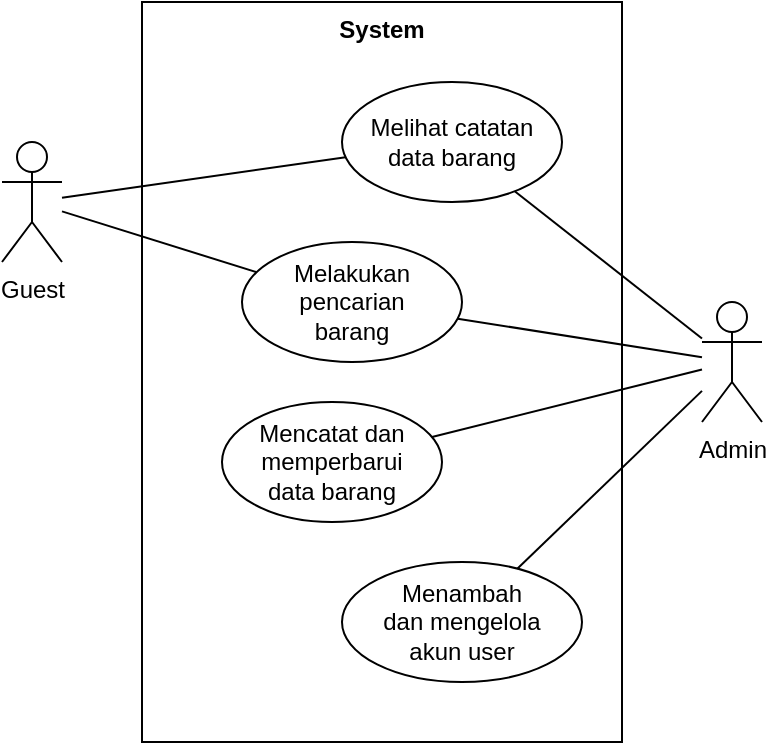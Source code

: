 <mxfile version="21.1.2" type="device" pages="2">
  <diagram name="Use Case" id="zutqnW41gO56jStRSoUH">
    <mxGraphModel dx="1097" dy="598" grid="1" gridSize="10" guides="1" tooltips="1" connect="1" arrows="1" fold="1" page="1" pageScale="1" pageWidth="850" pageHeight="1100" math="0" shadow="0">
      <root>
        <mxCell id="0" />
        <mxCell id="1" parent="0" />
        <mxCell id="NksWhRN5Z4aZQBKxWpyX-3" value="System" style="shape=rect;html=1;verticalAlign=top;fontStyle=1;whiteSpace=wrap;align=center;" parent="1" vertex="1">
          <mxGeometry x="120" y="40" width="240" height="370" as="geometry" />
        </mxCell>
        <mxCell id="NksWhRN5Z4aZQBKxWpyX-12" style="rounded=0;orthogonalLoop=1;jettySize=auto;html=1;endArrow=none;endFill=0;" parent="1" source="NksWhRN5Z4aZQBKxWpyX-1" target="NksWhRN5Z4aZQBKxWpyX-4" edge="1">
          <mxGeometry relative="1" as="geometry" />
        </mxCell>
        <mxCell id="NksWhRN5Z4aZQBKxWpyX-13" style="rounded=0;orthogonalLoop=1;jettySize=auto;html=1;endArrow=none;endFill=0;" parent="1" source="NksWhRN5Z4aZQBKxWpyX-1" target="NksWhRN5Z4aZQBKxWpyX-2" edge="1">
          <mxGeometry relative="1" as="geometry" />
        </mxCell>
        <mxCell id="NksWhRN5Z4aZQBKxWpyX-1" value="Guest" style="shape=umlActor;html=1;verticalLabelPosition=bottom;verticalAlign=top;align=center;" parent="1" vertex="1">
          <mxGeometry x="50" y="110" width="30" height="60" as="geometry" />
        </mxCell>
        <mxCell id="NksWhRN5Z4aZQBKxWpyX-2" value="Melihat catatan&lt;br&gt;data barang" style="ellipse;whiteSpace=wrap;html=1;" parent="1" vertex="1">
          <mxGeometry x="220" y="80" width="110" height="60" as="geometry" />
        </mxCell>
        <mxCell id="NksWhRN5Z4aZQBKxWpyX-4" value="Melakukan&lt;br&gt;pencarian&lt;br&gt;barang" style="ellipse;whiteSpace=wrap;html=1;" parent="1" vertex="1">
          <mxGeometry x="170" y="160" width="110" height="60" as="geometry" />
        </mxCell>
        <mxCell id="NksWhRN5Z4aZQBKxWpyX-5" value="Mencatat dan&lt;br&gt;memperbarui&lt;br&gt;data barang" style="ellipse;whiteSpace=wrap;html=1;" parent="1" vertex="1">
          <mxGeometry x="160" y="240" width="110" height="60" as="geometry" />
        </mxCell>
        <mxCell id="NksWhRN5Z4aZQBKxWpyX-6" value="Menambah&lt;br&gt;dan mengelola&lt;br&gt;akun user" style="ellipse;whiteSpace=wrap;html=1;" parent="1" vertex="1">
          <mxGeometry x="220" y="320" width="120" height="60" as="geometry" />
        </mxCell>
        <mxCell id="NksWhRN5Z4aZQBKxWpyX-8" style="rounded=0;orthogonalLoop=1;jettySize=auto;html=1;endArrow=none;endFill=0;" parent="1" source="NksWhRN5Z4aZQBKxWpyX-7" target="NksWhRN5Z4aZQBKxWpyX-6" edge="1">
          <mxGeometry relative="1" as="geometry" />
        </mxCell>
        <mxCell id="NksWhRN5Z4aZQBKxWpyX-9" style="rounded=0;orthogonalLoop=1;jettySize=auto;html=1;endArrow=none;endFill=0;" parent="1" source="NksWhRN5Z4aZQBKxWpyX-7" target="NksWhRN5Z4aZQBKxWpyX-5" edge="1">
          <mxGeometry relative="1" as="geometry" />
        </mxCell>
        <mxCell id="NksWhRN5Z4aZQBKxWpyX-10" style="rounded=0;orthogonalLoop=1;jettySize=auto;html=1;endArrow=none;endFill=0;" parent="1" source="NksWhRN5Z4aZQBKxWpyX-7" target="NksWhRN5Z4aZQBKxWpyX-4" edge="1">
          <mxGeometry relative="1" as="geometry" />
        </mxCell>
        <mxCell id="NksWhRN5Z4aZQBKxWpyX-11" style="rounded=0;orthogonalLoop=1;jettySize=auto;html=1;endArrow=none;endFill=0;" parent="1" source="NksWhRN5Z4aZQBKxWpyX-7" target="NksWhRN5Z4aZQBKxWpyX-2" edge="1">
          <mxGeometry relative="1" as="geometry" />
        </mxCell>
        <mxCell id="NksWhRN5Z4aZQBKxWpyX-7" value="Admin" style="shape=umlActor;html=1;verticalLabelPosition=bottom;verticalAlign=top;align=center;" parent="1" vertex="1">
          <mxGeometry x="400" y="190" width="30" height="60" as="geometry" />
        </mxCell>
      </root>
    </mxGraphModel>
  </diagram>
  <diagram id="vi2s5mbwK9GK9QzppNYQ" name="ERD">
    <mxGraphModel dx="920" dy="501" grid="1" gridSize="10" guides="1" tooltips="1" connect="1" arrows="1" fold="1" page="1" pageScale="1" pageWidth="850" pageHeight="1100" math="0" shadow="0">
      <root>
        <mxCell id="0" />
        <mxCell id="1" parent="0" />
        <mxCell id="KxEtU1gNwV5c34zq7qW_-1" value="Barang" style="shape=table;startSize=30;container=1;collapsible=1;childLayout=tableLayout;fixedRows=1;rowLines=0;fontStyle=1;align=center;resizeLast=1;html=1;whiteSpace=wrap;" vertex="1" parent="1">
          <mxGeometry x="80" y="70" width="240" height="90" as="geometry" />
        </mxCell>
        <mxCell id="KxEtU1gNwV5c34zq7qW_-5" value="" style="shape=tableRow;horizontal=0;startSize=0;swimlaneHead=0;swimlaneBody=0;fillColor=none;collapsible=0;dropTarget=0;points=[[0,0.5],[1,0.5]];portConstraint=eastwest;top=0;left=0;right=0;bottom=1;html=1;" vertex="1" parent="KxEtU1gNwV5c34zq7qW_-1">
          <mxGeometry y="30" width="240" height="30" as="geometry" />
        </mxCell>
        <mxCell id="KxEtU1gNwV5c34zq7qW_-6" value="PK" style="shape=partialRectangle;connectable=0;fillColor=none;top=0;left=0;bottom=0;right=0;fontStyle=1;overflow=hidden;html=1;whiteSpace=wrap;" vertex="1" parent="KxEtU1gNwV5c34zq7qW_-5">
          <mxGeometry width="40" height="30" as="geometry">
            <mxRectangle width="40" height="30" as="alternateBounds" />
          </mxGeometry>
        </mxCell>
        <mxCell id="KxEtU1gNwV5c34zq7qW_-7" value="kd_barang: VARCHAR(16)" style="shape=partialRectangle;connectable=0;fillColor=none;top=0;left=0;bottom=0;right=0;align=left;spacingLeft=6;fontStyle=5;overflow=hidden;html=1;whiteSpace=wrap;" vertex="1" parent="KxEtU1gNwV5c34zq7qW_-5">
          <mxGeometry x="40" width="200" height="30" as="geometry">
            <mxRectangle width="200" height="30" as="alternateBounds" />
          </mxGeometry>
        </mxCell>
        <mxCell id="KxEtU1gNwV5c34zq7qW_-8" value="" style="shape=tableRow;horizontal=0;startSize=0;swimlaneHead=0;swimlaneBody=0;fillColor=none;collapsible=0;dropTarget=0;points=[[0,0.5],[1,0.5]];portConstraint=eastwest;top=0;left=0;right=0;bottom=0;html=1;" vertex="1" parent="KxEtU1gNwV5c34zq7qW_-1">
          <mxGeometry y="60" width="240" height="30" as="geometry" />
        </mxCell>
        <mxCell id="KxEtU1gNwV5c34zq7qW_-9" value="" style="shape=partialRectangle;connectable=0;fillColor=none;top=0;left=0;bottom=0;right=0;editable=1;overflow=hidden;html=1;whiteSpace=wrap;" vertex="1" parent="KxEtU1gNwV5c34zq7qW_-8">
          <mxGeometry width="40" height="30" as="geometry">
            <mxRectangle width="40" height="30" as="alternateBounds" />
          </mxGeometry>
        </mxCell>
        <mxCell id="KxEtU1gNwV5c34zq7qW_-10" value="nama_barang: VARCHAR(64)" style="shape=partialRectangle;connectable=0;fillColor=none;top=0;left=0;bottom=0;right=0;align=left;spacingLeft=6;overflow=hidden;html=1;whiteSpace=wrap;" vertex="1" parent="KxEtU1gNwV5c34zq7qW_-8">
          <mxGeometry x="40" width="200" height="30" as="geometry">
            <mxRectangle width="200" height="30" as="alternateBounds" />
          </mxGeometry>
        </mxCell>
        <mxCell id="KxEtU1gNwV5c34zq7qW_-14" value="Customer" style="shape=table;startSize=30;container=1;collapsible=1;childLayout=tableLayout;fixedRows=1;rowLines=0;fontStyle=1;align=center;resizeLast=1;html=1;whiteSpace=wrap;" vertex="1" parent="1">
          <mxGeometry x="680" y="100" width="240" height="90" as="geometry" />
        </mxCell>
        <mxCell id="KxEtU1gNwV5c34zq7qW_-18" value="" style="shape=tableRow;horizontal=0;startSize=0;swimlaneHead=0;swimlaneBody=0;fillColor=none;collapsible=0;dropTarget=0;points=[[0,0.5],[1,0.5]];portConstraint=eastwest;top=0;left=0;right=0;bottom=1;html=1;" vertex="1" parent="KxEtU1gNwV5c34zq7qW_-14">
          <mxGeometry y="30" width="240" height="30" as="geometry" />
        </mxCell>
        <mxCell id="KxEtU1gNwV5c34zq7qW_-19" value="PK" style="shape=partialRectangle;connectable=0;fillColor=none;top=0;left=0;bottom=0;right=0;fontStyle=1;overflow=hidden;html=1;whiteSpace=wrap;" vertex="1" parent="KxEtU1gNwV5c34zq7qW_-18">
          <mxGeometry width="40" height="30" as="geometry">
            <mxRectangle width="40" height="30" as="alternateBounds" />
          </mxGeometry>
        </mxCell>
        <mxCell id="KxEtU1gNwV5c34zq7qW_-20" value="kd_customer: VARCHAR(16)" style="shape=partialRectangle;connectable=0;fillColor=none;top=0;left=0;bottom=0;right=0;align=left;spacingLeft=6;fontStyle=5;overflow=hidden;html=1;whiteSpace=wrap;" vertex="1" parent="KxEtU1gNwV5c34zq7qW_-18">
          <mxGeometry x="40" width="200" height="30" as="geometry">
            <mxRectangle width="200" height="30" as="alternateBounds" />
          </mxGeometry>
        </mxCell>
        <mxCell id="KxEtU1gNwV5c34zq7qW_-21" value="" style="shape=tableRow;horizontal=0;startSize=0;swimlaneHead=0;swimlaneBody=0;fillColor=none;collapsible=0;dropTarget=0;points=[[0,0.5],[1,0.5]];portConstraint=eastwest;top=0;left=0;right=0;bottom=0;html=1;" vertex="1" parent="KxEtU1gNwV5c34zq7qW_-14">
          <mxGeometry y="60" width="240" height="30" as="geometry" />
        </mxCell>
        <mxCell id="KxEtU1gNwV5c34zq7qW_-22" value="" style="shape=partialRectangle;connectable=0;fillColor=none;top=0;left=0;bottom=0;right=0;editable=1;overflow=hidden;html=1;whiteSpace=wrap;" vertex="1" parent="KxEtU1gNwV5c34zq7qW_-21">
          <mxGeometry width="40" height="30" as="geometry">
            <mxRectangle width="40" height="30" as="alternateBounds" />
          </mxGeometry>
        </mxCell>
        <mxCell id="KxEtU1gNwV5c34zq7qW_-23" value="nama_customer: VARCHAR(64)" style="shape=partialRectangle;connectable=0;fillColor=none;top=0;left=0;bottom=0;right=0;align=left;spacingLeft=6;overflow=hidden;html=1;whiteSpace=wrap;" vertex="1" parent="KxEtU1gNwV5c34zq7qW_-21">
          <mxGeometry x="40" width="200" height="30" as="geometry">
            <mxRectangle width="200" height="30" as="alternateBounds" />
          </mxGeometry>
        </mxCell>
        <mxCell id="KxEtU1gNwV5c34zq7qW_-24" value="Transaksi" style="shape=table;startSize=30;container=1;collapsible=1;childLayout=tableLayout;fixedRows=1;rowLines=0;fontStyle=1;align=center;resizeLast=1;html=1;whiteSpace=wrap;" vertex="1" parent="1">
          <mxGeometry x="380" y="40" width="240" height="330" as="geometry" />
        </mxCell>
        <mxCell id="KxEtU1gNwV5c34zq7qW_-25" value="" style="shape=tableRow;horizontal=0;startSize=0;swimlaneHead=0;swimlaneBody=0;fillColor=none;collapsible=0;dropTarget=0;points=[[0,0.5],[1,0.5]];portConstraint=eastwest;top=0;left=0;right=0;bottom=0;html=1;" vertex="1" parent="KxEtU1gNwV5c34zq7qW_-24">
          <mxGeometry y="30" width="240" height="30" as="geometry" />
        </mxCell>
        <mxCell id="KxEtU1gNwV5c34zq7qW_-26" value="PK" style="shape=partialRectangle;connectable=0;fillColor=none;top=0;left=0;bottom=0;right=0;fontStyle=1;overflow=hidden;html=1;whiteSpace=wrap;" vertex="1" parent="KxEtU1gNwV5c34zq7qW_-25">
          <mxGeometry width="40" height="30" as="geometry">
            <mxRectangle width="40" height="30" as="alternateBounds" />
          </mxGeometry>
        </mxCell>
        <mxCell id="KxEtU1gNwV5c34zq7qW_-27" value="kd_laporan: VARCHAR(16)" style="shape=partialRectangle;connectable=0;fillColor=none;top=0;left=0;bottom=0;right=0;align=left;spacingLeft=6;fontStyle=5;overflow=hidden;html=1;whiteSpace=wrap;" vertex="1" parent="KxEtU1gNwV5c34zq7qW_-25">
          <mxGeometry x="40" width="200" height="30" as="geometry">
            <mxRectangle width="200" height="30" as="alternateBounds" />
          </mxGeometry>
        </mxCell>
        <mxCell id="KxEtU1gNwV5c34zq7qW_-68" value="" style="shape=tableRow;horizontal=0;startSize=0;swimlaneHead=0;swimlaneBody=0;fillColor=none;collapsible=0;dropTarget=0;points=[[0,0.5],[1,0.5]];portConstraint=eastwest;top=0;left=0;right=0;bottom=0;html=1;" vertex="1" parent="KxEtU1gNwV5c34zq7qW_-24">
          <mxGeometry y="60" width="240" height="30" as="geometry" />
        </mxCell>
        <mxCell id="KxEtU1gNwV5c34zq7qW_-69" value="FK" style="shape=partialRectangle;connectable=0;fillColor=none;top=0;left=0;bottom=0;right=0;fontStyle=1;overflow=hidden;html=1;whiteSpace=wrap;" vertex="1" parent="KxEtU1gNwV5c34zq7qW_-68">
          <mxGeometry width="40" height="30" as="geometry">
            <mxRectangle width="40" height="30" as="alternateBounds" />
          </mxGeometry>
        </mxCell>
        <mxCell id="KxEtU1gNwV5c34zq7qW_-70" value="kd_barang: VARCHAR(16)" style="shape=partialRectangle;connectable=0;fillColor=none;top=0;left=0;bottom=0;right=0;align=left;spacingLeft=6;fontStyle=5;overflow=hidden;html=1;whiteSpace=wrap;" vertex="1" parent="KxEtU1gNwV5c34zq7qW_-68">
          <mxGeometry x="40" width="200" height="30" as="geometry">
            <mxRectangle width="200" height="30" as="alternateBounds" />
          </mxGeometry>
        </mxCell>
        <mxCell id="KxEtU1gNwV5c34zq7qW_-28" value="" style="shape=tableRow;horizontal=0;startSize=0;swimlaneHead=0;swimlaneBody=0;fillColor=none;collapsible=0;dropTarget=0;points=[[0,0.5],[1,0.5]];portConstraint=eastwest;top=0;left=0;right=0;bottom=1;html=1;" vertex="1" parent="KxEtU1gNwV5c34zq7qW_-24">
          <mxGeometry y="90" width="240" height="30" as="geometry" />
        </mxCell>
        <mxCell id="KxEtU1gNwV5c34zq7qW_-29" value="FK" style="shape=partialRectangle;connectable=0;fillColor=none;top=0;left=0;bottom=0;right=0;fontStyle=1;overflow=hidden;html=1;whiteSpace=wrap;" vertex="1" parent="KxEtU1gNwV5c34zq7qW_-28">
          <mxGeometry width="40" height="30" as="geometry">
            <mxRectangle width="40" height="30" as="alternateBounds" />
          </mxGeometry>
        </mxCell>
        <mxCell id="KxEtU1gNwV5c34zq7qW_-30" value="kd_customer: VARCHAR(16)" style="shape=partialRectangle;connectable=0;fillColor=none;top=0;left=0;bottom=0;right=0;align=left;spacingLeft=6;fontStyle=5;overflow=hidden;html=1;whiteSpace=wrap;" vertex="1" parent="KxEtU1gNwV5c34zq7qW_-28">
          <mxGeometry x="40" width="200" height="30" as="geometry">
            <mxRectangle width="200" height="30" as="alternateBounds" />
          </mxGeometry>
        </mxCell>
        <mxCell id="KxEtU1gNwV5c34zq7qW_-31" value="" style="shape=tableRow;horizontal=0;startSize=0;swimlaneHead=0;swimlaneBody=0;fillColor=none;collapsible=0;dropTarget=0;points=[[0,0.5],[1,0.5]];portConstraint=eastwest;top=0;left=0;right=0;bottom=0;html=1;" vertex="1" parent="KxEtU1gNwV5c34zq7qW_-24">
          <mxGeometry y="120" width="240" height="30" as="geometry" />
        </mxCell>
        <mxCell id="KxEtU1gNwV5c34zq7qW_-32" value="" style="shape=partialRectangle;connectable=0;fillColor=none;top=0;left=0;bottom=0;right=0;editable=1;overflow=hidden;html=1;whiteSpace=wrap;" vertex="1" parent="KxEtU1gNwV5c34zq7qW_-31">
          <mxGeometry width="40" height="30" as="geometry">
            <mxRectangle width="40" height="30" as="alternateBounds" />
          </mxGeometry>
        </mxCell>
        <mxCell id="KxEtU1gNwV5c34zq7qW_-33" value="no_so: VARCHAR(16)" style="shape=partialRectangle;connectable=0;fillColor=none;top=0;left=0;bottom=0;right=0;align=left;spacingLeft=6;overflow=hidden;html=1;whiteSpace=wrap;" vertex="1" parent="KxEtU1gNwV5c34zq7qW_-31">
          <mxGeometry x="40" width="200" height="30" as="geometry">
            <mxRectangle width="200" height="30" as="alternateBounds" />
          </mxGeometry>
        </mxCell>
        <mxCell id="KxEtU1gNwV5c34zq7qW_-50" value="" style="shape=tableRow;horizontal=0;startSize=0;swimlaneHead=0;swimlaneBody=0;fillColor=none;collapsible=0;dropTarget=0;points=[[0,0.5],[1,0.5]];portConstraint=eastwest;top=0;left=0;right=0;bottom=0;html=1;" vertex="1" parent="KxEtU1gNwV5c34zq7qW_-24">
          <mxGeometry y="150" width="240" height="30" as="geometry" />
        </mxCell>
        <mxCell id="KxEtU1gNwV5c34zq7qW_-51" value="" style="shape=partialRectangle;connectable=0;fillColor=none;top=0;left=0;bottom=0;right=0;editable=1;overflow=hidden;html=1;whiteSpace=wrap;" vertex="1" parent="KxEtU1gNwV5c34zq7qW_-50">
          <mxGeometry width="40" height="30" as="geometry">
            <mxRectangle width="40" height="30" as="alternateBounds" />
          </mxGeometry>
        </mxCell>
        <mxCell id="KxEtU1gNwV5c34zq7qW_-52" value="no_do: VARCHAR(16)" style="shape=partialRectangle;connectable=0;fillColor=none;top=0;left=0;bottom=0;right=0;align=left;spacingLeft=6;overflow=hidden;html=1;whiteSpace=wrap;" vertex="1" parent="KxEtU1gNwV5c34zq7qW_-50">
          <mxGeometry x="40" width="200" height="30" as="geometry">
            <mxRectangle width="200" height="30" as="alternateBounds" />
          </mxGeometry>
        </mxCell>
        <mxCell id="KxEtU1gNwV5c34zq7qW_-53" value="" style="shape=tableRow;horizontal=0;startSize=0;swimlaneHead=0;swimlaneBody=0;fillColor=none;collapsible=0;dropTarget=0;points=[[0,0.5],[1,0.5]];portConstraint=eastwest;top=0;left=0;right=0;bottom=0;html=1;" vertex="1" parent="KxEtU1gNwV5c34zq7qW_-24">
          <mxGeometry y="180" width="240" height="30" as="geometry" />
        </mxCell>
        <mxCell id="KxEtU1gNwV5c34zq7qW_-54" value="" style="shape=partialRectangle;connectable=0;fillColor=none;top=0;left=0;bottom=0;right=0;editable=1;overflow=hidden;html=1;whiteSpace=wrap;" vertex="1" parent="KxEtU1gNwV5c34zq7qW_-53">
          <mxGeometry width="40" height="30" as="geometry">
            <mxRectangle width="40" height="30" as="alternateBounds" />
          </mxGeometry>
        </mxCell>
        <mxCell id="KxEtU1gNwV5c34zq7qW_-55" value="tgl_transaksi: DATE" style="shape=partialRectangle;connectable=0;fillColor=none;top=0;left=0;bottom=0;right=0;align=left;spacingLeft=6;overflow=hidden;html=1;whiteSpace=wrap;" vertex="1" parent="KxEtU1gNwV5c34zq7qW_-53">
          <mxGeometry x="40" width="200" height="30" as="geometry">
            <mxRectangle width="200" height="30" as="alternateBounds" />
          </mxGeometry>
        </mxCell>
        <mxCell id="KxEtU1gNwV5c34zq7qW_-56" value="" style="shape=tableRow;horizontal=0;startSize=0;swimlaneHead=0;swimlaneBody=0;fillColor=none;collapsible=0;dropTarget=0;points=[[0,0.5],[1,0.5]];portConstraint=eastwest;top=0;left=0;right=0;bottom=0;html=1;" vertex="1" parent="KxEtU1gNwV5c34zq7qW_-24">
          <mxGeometry y="210" width="240" height="30" as="geometry" />
        </mxCell>
        <mxCell id="KxEtU1gNwV5c34zq7qW_-57" value="" style="shape=partialRectangle;connectable=0;fillColor=none;top=0;left=0;bottom=0;right=0;editable=1;overflow=hidden;html=1;whiteSpace=wrap;" vertex="1" parent="KxEtU1gNwV5c34zq7qW_-56">
          <mxGeometry width="40" height="30" as="geometry">
            <mxRectangle width="40" height="30" as="alternateBounds" />
          </mxGeometry>
        </mxCell>
        <mxCell id="KxEtU1gNwV5c34zq7qW_-58" value="in: INT" style="shape=partialRectangle;connectable=0;fillColor=none;top=0;left=0;bottom=0;right=0;align=left;spacingLeft=6;overflow=hidden;html=1;whiteSpace=wrap;" vertex="1" parent="KxEtU1gNwV5c34zq7qW_-56">
          <mxGeometry x="40" width="200" height="30" as="geometry">
            <mxRectangle width="200" height="30" as="alternateBounds" />
          </mxGeometry>
        </mxCell>
        <mxCell id="KxEtU1gNwV5c34zq7qW_-59" value="" style="shape=tableRow;horizontal=0;startSize=0;swimlaneHead=0;swimlaneBody=0;fillColor=none;collapsible=0;dropTarget=0;points=[[0,0.5],[1,0.5]];portConstraint=eastwest;top=0;left=0;right=0;bottom=0;html=1;" vertex="1" parent="KxEtU1gNwV5c34zq7qW_-24">
          <mxGeometry y="240" width="240" height="30" as="geometry" />
        </mxCell>
        <mxCell id="KxEtU1gNwV5c34zq7qW_-60" value="" style="shape=partialRectangle;connectable=0;fillColor=none;top=0;left=0;bottom=0;right=0;editable=1;overflow=hidden;html=1;whiteSpace=wrap;" vertex="1" parent="KxEtU1gNwV5c34zq7qW_-59">
          <mxGeometry width="40" height="30" as="geometry">
            <mxRectangle width="40" height="30" as="alternateBounds" />
          </mxGeometry>
        </mxCell>
        <mxCell id="KxEtU1gNwV5c34zq7qW_-61" value="out: INT" style="shape=partialRectangle;connectable=0;fillColor=none;top=0;left=0;bottom=0;right=0;align=left;spacingLeft=6;overflow=hidden;html=1;whiteSpace=wrap;" vertex="1" parent="KxEtU1gNwV5c34zq7qW_-59">
          <mxGeometry x="40" width="200" height="30" as="geometry">
            <mxRectangle width="200" height="30" as="alternateBounds" />
          </mxGeometry>
        </mxCell>
        <mxCell id="KxEtU1gNwV5c34zq7qW_-62" value="" style="shape=tableRow;horizontal=0;startSize=0;swimlaneHead=0;swimlaneBody=0;fillColor=none;collapsible=0;dropTarget=0;points=[[0,0.5],[1,0.5]];portConstraint=eastwest;top=0;left=0;right=0;bottom=0;html=1;" vertex="1" parent="KxEtU1gNwV5c34zq7qW_-24">
          <mxGeometry y="270" width="240" height="30" as="geometry" />
        </mxCell>
        <mxCell id="KxEtU1gNwV5c34zq7qW_-63" value="" style="shape=partialRectangle;connectable=0;fillColor=none;top=0;left=0;bottom=0;right=0;editable=1;overflow=hidden;html=1;whiteSpace=wrap;" vertex="1" parent="KxEtU1gNwV5c34zq7qW_-62">
          <mxGeometry width="40" height="30" as="geometry">
            <mxRectangle width="40" height="30" as="alternateBounds" />
          </mxGeometry>
        </mxCell>
        <mxCell id="KxEtU1gNwV5c34zq7qW_-64" value="nama_driver: VARCHAR(64)" style="shape=partialRectangle;connectable=0;fillColor=none;top=0;left=0;bottom=0;right=0;align=left;spacingLeft=6;overflow=hidden;html=1;whiteSpace=wrap;" vertex="1" parent="KxEtU1gNwV5c34zq7qW_-62">
          <mxGeometry x="40" width="200" height="30" as="geometry">
            <mxRectangle width="200" height="30" as="alternateBounds" />
          </mxGeometry>
        </mxCell>
        <mxCell id="KxEtU1gNwV5c34zq7qW_-65" value="" style="shape=tableRow;horizontal=0;startSize=0;swimlaneHead=0;swimlaneBody=0;fillColor=none;collapsible=0;dropTarget=0;points=[[0,0.5],[1,0.5]];portConstraint=eastwest;top=0;left=0;right=0;bottom=0;html=1;" vertex="1" parent="KxEtU1gNwV5c34zq7qW_-24">
          <mxGeometry y="300" width="240" height="30" as="geometry" />
        </mxCell>
        <mxCell id="KxEtU1gNwV5c34zq7qW_-66" value="" style="shape=partialRectangle;connectable=0;fillColor=none;top=0;left=0;bottom=0;right=0;editable=1;overflow=hidden;html=1;whiteSpace=wrap;" vertex="1" parent="KxEtU1gNwV5c34zq7qW_-65">
          <mxGeometry width="40" height="30" as="geometry">
            <mxRectangle width="40" height="30" as="alternateBounds" />
          </mxGeometry>
        </mxCell>
        <mxCell id="KxEtU1gNwV5c34zq7qW_-67" value="no_polisi: VARCHAR(12)" style="shape=partialRectangle;connectable=0;fillColor=none;top=0;left=0;bottom=0;right=0;align=left;spacingLeft=6;overflow=hidden;html=1;whiteSpace=wrap;" vertex="1" parent="KxEtU1gNwV5c34zq7qW_-65">
          <mxGeometry x="40" width="200" height="30" as="geometry">
            <mxRectangle width="200" height="30" as="alternateBounds" />
          </mxGeometry>
        </mxCell>
        <mxCell id="KxEtU1gNwV5c34zq7qW_-71" style="edgeStyle=orthogonalEdgeStyle;rounded=0;orthogonalLoop=1;jettySize=auto;html=1;entryX=0;entryY=0.5;entryDx=0;entryDy=0;endArrow=ERoneToMany;endFill=0;startArrow=ERoneToMany;startFill=0;" edge="1" parent="1" source="KxEtU1gNwV5c34zq7qW_-5" target="KxEtU1gNwV5c34zq7qW_-68">
          <mxGeometry relative="1" as="geometry" />
        </mxCell>
        <mxCell id="KxEtU1gNwV5c34zq7qW_-72" style="edgeStyle=orthogonalEdgeStyle;rounded=0;orthogonalLoop=1;jettySize=auto;html=1;endArrow=ERoneToMany;endFill=0;startArrow=ERoneToMany;startFill=0;" edge="1" parent="1" source="KxEtU1gNwV5c34zq7qW_-18" target="KxEtU1gNwV5c34zq7qW_-28">
          <mxGeometry relative="1" as="geometry" />
        </mxCell>
      </root>
    </mxGraphModel>
  </diagram>
</mxfile>
